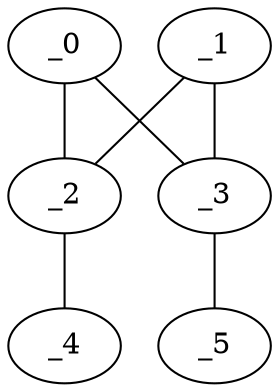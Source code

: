 graph XP1_0066 {
	_0	 [x="2.34519",
		y="2.75909"];
	_2	 [x="0.51",
		y="0.49"];
	_0 -- _2;
	_3	 [x="2.49",
		y="0.5"];
	_0 -- _3;
	_1	 [x="0.487046",
		y="2.88365"];
	_1 -- _2;
	_1 -- _3;
	_4	 [x="1.49487",
		y="1.12477"];
	_2 -- _4;
	_5	 [x="2.08502",
		y="0.0391343"];
	_3 -- _5;
}
